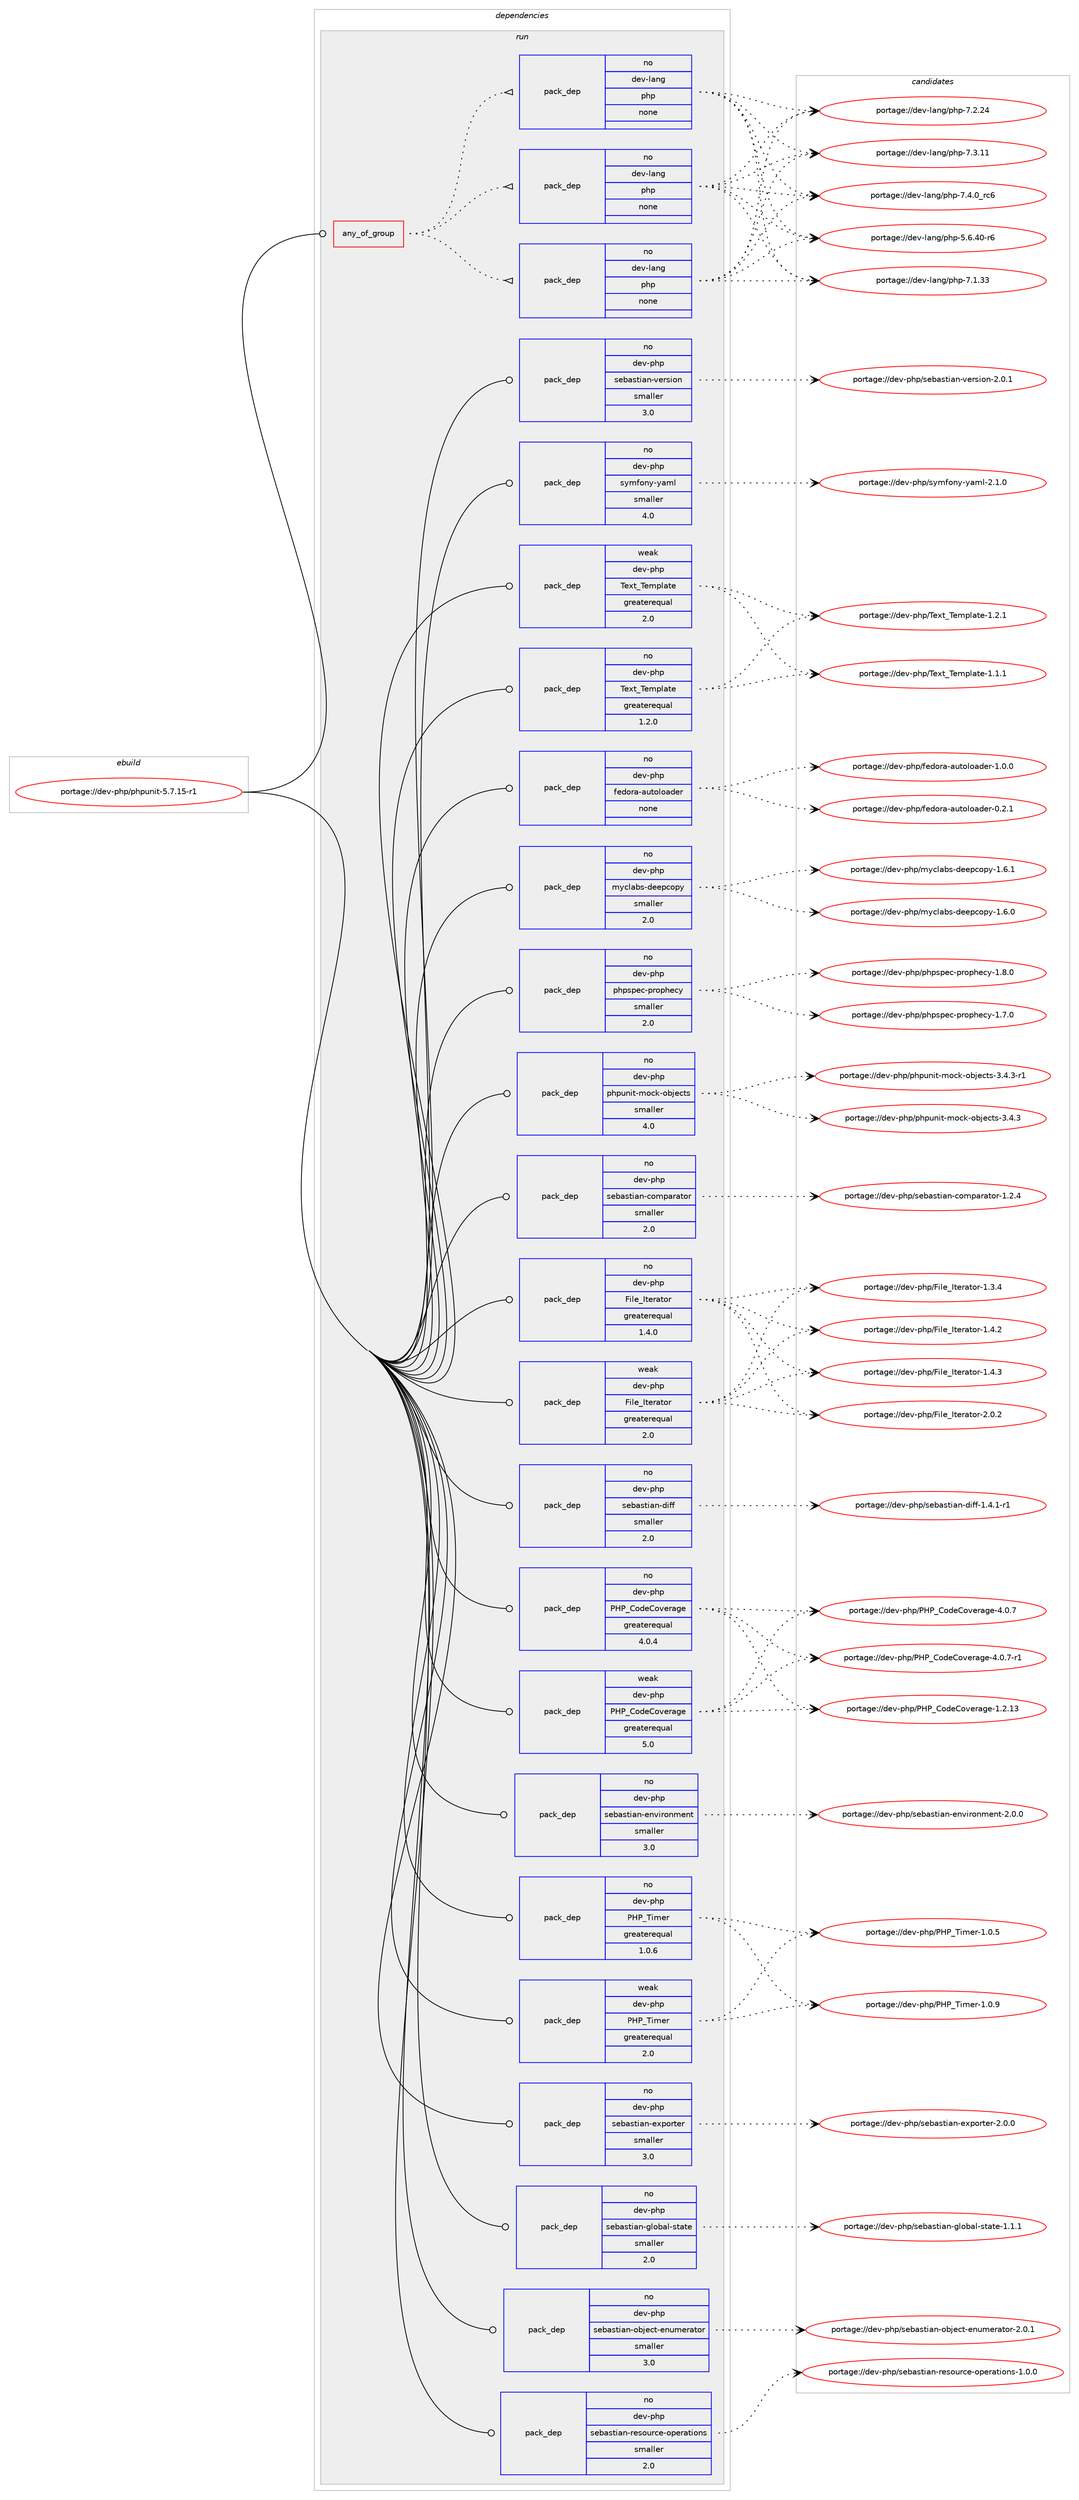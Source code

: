 digraph prolog {

# *************
# Graph options
# *************

newrank=true;
concentrate=true;
compound=true;
graph [rankdir=LR,fontname=Helvetica,fontsize=10,ranksep=1.5];#, ranksep=2.5, nodesep=0.2];
edge  [arrowhead=vee];
node  [fontname=Helvetica,fontsize=10];

# **********
# The ebuild
# **********

subgraph cluster_leftcol {
color=gray;
rank=same;
label=<<i>ebuild</i>>;
id [label="portage://dev-php/phpunit-5.7.15-r1", color=red, width=4, href="../dev-php/phpunit-5.7.15-r1.svg"];
}

# ****************
# The dependencies
# ****************

subgraph cluster_midcol {
color=gray;
label=<<i>dependencies</i>>;
subgraph cluster_compile {
fillcolor="#eeeeee";
style=filled;
label=<<i>compile</i>>;
}
subgraph cluster_compileandrun {
fillcolor="#eeeeee";
style=filled;
label=<<i>compile and run</i>>;
}
subgraph cluster_run {
fillcolor="#eeeeee";
style=filled;
label=<<i>run</i>>;
subgraph any3220 {
dependency126606 [label=<<TABLE BORDER="0" CELLBORDER="1" CELLSPACING="0" CELLPADDING="4"><TR><TD CELLPADDING="10">any_of_group</TD></TR></TABLE>>, shape=none, color=red];subgraph pack98664 {
dependency126607 [label=<<TABLE BORDER="0" CELLBORDER="1" CELLSPACING="0" CELLPADDING="4" WIDTH="220"><TR><TD ROWSPAN="6" CELLPADDING="30">pack_dep</TD></TR><TR><TD WIDTH="110">no</TD></TR><TR><TD>dev-lang</TD></TR><TR><TD>php</TD></TR><TR><TD>none</TD></TR><TR><TD></TD></TR></TABLE>>, shape=none, color=blue];
}
dependency126606:e -> dependency126607:w [weight=20,style="dotted",arrowhead="oinv"];
subgraph pack98665 {
dependency126608 [label=<<TABLE BORDER="0" CELLBORDER="1" CELLSPACING="0" CELLPADDING="4" WIDTH="220"><TR><TD ROWSPAN="6" CELLPADDING="30">pack_dep</TD></TR><TR><TD WIDTH="110">no</TD></TR><TR><TD>dev-lang</TD></TR><TR><TD>php</TD></TR><TR><TD>none</TD></TR><TR><TD></TD></TR></TABLE>>, shape=none, color=blue];
}
dependency126606:e -> dependency126608:w [weight=20,style="dotted",arrowhead="oinv"];
subgraph pack98666 {
dependency126609 [label=<<TABLE BORDER="0" CELLBORDER="1" CELLSPACING="0" CELLPADDING="4" WIDTH="220"><TR><TD ROWSPAN="6" CELLPADDING="30">pack_dep</TD></TR><TR><TD WIDTH="110">no</TD></TR><TR><TD>dev-lang</TD></TR><TR><TD>php</TD></TR><TR><TD>none</TD></TR><TR><TD></TD></TR></TABLE>>, shape=none, color=blue];
}
dependency126606:e -> dependency126609:w [weight=20,style="dotted",arrowhead="oinv"];
}
id:e -> dependency126606:w [weight=20,style="solid",arrowhead="odot"];
subgraph pack98667 {
dependency126610 [label=<<TABLE BORDER="0" CELLBORDER="1" CELLSPACING="0" CELLPADDING="4" WIDTH="220"><TR><TD ROWSPAN="6" CELLPADDING="30">pack_dep</TD></TR><TR><TD WIDTH="110">no</TD></TR><TR><TD>dev-php</TD></TR><TR><TD>File_Iterator</TD></TR><TR><TD>greaterequal</TD></TR><TR><TD>1.4.0</TD></TR></TABLE>>, shape=none, color=blue];
}
id:e -> dependency126610:w [weight=20,style="solid",arrowhead="odot"];
subgraph pack98668 {
dependency126611 [label=<<TABLE BORDER="0" CELLBORDER="1" CELLSPACING="0" CELLPADDING="4" WIDTH="220"><TR><TD ROWSPAN="6" CELLPADDING="30">pack_dep</TD></TR><TR><TD WIDTH="110">no</TD></TR><TR><TD>dev-php</TD></TR><TR><TD>PHP_CodeCoverage</TD></TR><TR><TD>greaterequal</TD></TR><TR><TD>4.0.4</TD></TR></TABLE>>, shape=none, color=blue];
}
id:e -> dependency126611:w [weight=20,style="solid",arrowhead="odot"];
subgraph pack98669 {
dependency126612 [label=<<TABLE BORDER="0" CELLBORDER="1" CELLSPACING="0" CELLPADDING="4" WIDTH="220"><TR><TD ROWSPAN="6" CELLPADDING="30">pack_dep</TD></TR><TR><TD WIDTH="110">no</TD></TR><TR><TD>dev-php</TD></TR><TR><TD>PHP_Timer</TD></TR><TR><TD>greaterequal</TD></TR><TR><TD>1.0.6</TD></TR></TABLE>>, shape=none, color=blue];
}
id:e -> dependency126612:w [weight=20,style="solid",arrowhead="odot"];
subgraph pack98670 {
dependency126613 [label=<<TABLE BORDER="0" CELLBORDER="1" CELLSPACING="0" CELLPADDING="4" WIDTH="220"><TR><TD ROWSPAN="6" CELLPADDING="30">pack_dep</TD></TR><TR><TD WIDTH="110">no</TD></TR><TR><TD>dev-php</TD></TR><TR><TD>Text_Template</TD></TR><TR><TD>greaterequal</TD></TR><TR><TD>1.2.0</TD></TR></TABLE>>, shape=none, color=blue];
}
id:e -> dependency126613:w [weight=20,style="solid",arrowhead="odot"];
subgraph pack98671 {
dependency126614 [label=<<TABLE BORDER="0" CELLBORDER="1" CELLSPACING="0" CELLPADDING="4" WIDTH="220"><TR><TD ROWSPAN="6" CELLPADDING="30">pack_dep</TD></TR><TR><TD WIDTH="110">no</TD></TR><TR><TD>dev-php</TD></TR><TR><TD>fedora-autoloader</TD></TR><TR><TD>none</TD></TR><TR><TD></TD></TR></TABLE>>, shape=none, color=blue];
}
id:e -> dependency126614:w [weight=20,style="solid",arrowhead="odot"];
subgraph pack98672 {
dependency126615 [label=<<TABLE BORDER="0" CELLBORDER="1" CELLSPACING="0" CELLPADDING="4" WIDTH="220"><TR><TD ROWSPAN="6" CELLPADDING="30">pack_dep</TD></TR><TR><TD WIDTH="110">no</TD></TR><TR><TD>dev-php</TD></TR><TR><TD>myclabs-deepcopy</TD></TR><TR><TD>smaller</TD></TR><TR><TD>2.0</TD></TR></TABLE>>, shape=none, color=blue];
}
id:e -> dependency126615:w [weight=20,style="solid",arrowhead="odot"];
subgraph pack98673 {
dependency126616 [label=<<TABLE BORDER="0" CELLBORDER="1" CELLSPACING="0" CELLPADDING="4" WIDTH="220"><TR><TD ROWSPAN="6" CELLPADDING="30">pack_dep</TD></TR><TR><TD WIDTH="110">no</TD></TR><TR><TD>dev-php</TD></TR><TR><TD>phpspec-prophecy</TD></TR><TR><TD>smaller</TD></TR><TR><TD>2.0</TD></TR></TABLE>>, shape=none, color=blue];
}
id:e -> dependency126616:w [weight=20,style="solid",arrowhead="odot"];
subgraph pack98674 {
dependency126617 [label=<<TABLE BORDER="0" CELLBORDER="1" CELLSPACING="0" CELLPADDING="4" WIDTH="220"><TR><TD ROWSPAN="6" CELLPADDING="30">pack_dep</TD></TR><TR><TD WIDTH="110">no</TD></TR><TR><TD>dev-php</TD></TR><TR><TD>phpunit-mock-objects</TD></TR><TR><TD>smaller</TD></TR><TR><TD>4.0</TD></TR></TABLE>>, shape=none, color=blue];
}
id:e -> dependency126617:w [weight=20,style="solid",arrowhead="odot"];
subgraph pack98675 {
dependency126618 [label=<<TABLE BORDER="0" CELLBORDER="1" CELLSPACING="0" CELLPADDING="4" WIDTH="220"><TR><TD ROWSPAN="6" CELLPADDING="30">pack_dep</TD></TR><TR><TD WIDTH="110">no</TD></TR><TR><TD>dev-php</TD></TR><TR><TD>sebastian-comparator</TD></TR><TR><TD>smaller</TD></TR><TR><TD>2.0</TD></TR></TABLE>>, shape=none, color=blue];
}
id:e -> dependency126618:w [weight=20,style="solid",arrowhead="odot"];
subgraph pack98676 {
dependency126619 [label=<<TABLE BORDER="0" CELLBORDER="1" CELLSPACING="0" CELLPADDING="4" WIDTH="220"><TR><TD ROWSPAN="6" CELLPADDING="30">pack_dep</TD></TR><TR><TD WIDTH="110">no</TD></TR><TR><TD>dev-php</TD></TR><TR><TD>sebastian-diff</TD></TR><TR><TD>smaller</TD></TR><TR><TD>2.0</TD></TR></TABLE>>, shape=none, color=blue];
}
id:e -> dependency126619:w [weight=20,style="solid",arrowhead="odot"];
subgraph pack98677 {
dependency126620 [label=<<TABLE BORDER="0" CELLBORDER="1" CELLSPACING="0" CELLPADDING="4" WIDTH="220"><TR><TD ROWSPAN="6" CELLPADDING="30">pack_dep</TD></TR><TR><TD WIDTH="110">no</TD></TR><TR><TD>dev-php</TD></TR><TR><TD>sebastian-environment</TD></TR><TR><TD>smaller</TD></TR><TR><TD>3.0</TD></TR></TABLE>>, shape=none, color=blue];
}
id:e -> dependency126620:w [weight=20,style="solid",arrowhead="odot"];
subgraph pack98678 {
dependency126621 [label=<<TABLE BORDER="0" CELLBORDER="1" CELLSPACING="0" CELLPADDING="4" WIDTH="220"><TR><TD ROWSPAN="6" CELLPADDING="30">pack_dep</TD></TR><TR><TD WIDTH="110">no</TD></TR><TR><TD>dev-php</TD></TR><TR><TD>sebastian-exporter</TD></TR><TR><TD>smaller</TD></TR><TR><TD>3.0</TD></TR></TABLE>>, shape=none, color=blue];
}
id:e -> dependency126621:w [weight=20,style="solid",arrowhead="odot"];
subgraph pack98679 {
dependency126622 [label=<<TABLE BORDER="0" CELLBORDER="1" CELLSPACING="0" CELLPADDING="4" WIDTH="220"><TR><TD ROWSPAN="6" CELLPADDING="30">pack_dep</TD></TR><TR><TD WIDTH="110">no</TD></TR><TR><TD>dev-php</TD></TR><TR><TD>sebastian-global-state</TD></TR><TR><TD>smaller</TD></TR><TR><TD>2.0</TD></TR></TABLE>>, shape=none, color=blue];
}
id:e -> dependency126622:w [weight=20,style="solid",arrowhead="odot"];
subgraph pack98680 {
dependency126623 [label=<<TABLE BORDER="0" CELLBORDER="1" CELLSPACING="0" CELLPADDING="4" WIDTH="220"><TR><TD ROWSPAN="6" CELLPADDING="30">pack_dep</TD></TR><TR><TD WIDTH="110">no</TD></TR><TR><TD>dev-php</TD></TR><TR><TD>sebastian-object-enumerator</TD></TR><TR><TD>smaller</TD></TR><TR><TD>3.0</TD></TR></TABLE>>, shape=none, color=blue];
}
id:e -> dependency126623:w [weight=20,style="solid",arrowhead="odot"];
subgraph pack98681 {
dependency126624 [label=<<TABLE BORDER="0" CELLBORDER="1" CELLSPACING="0" CELLPADDING="4" WIDTH="220"><TR><TD ROWSPAN="6" CELLPADDING="30">pack_dep</TD></TR><TR><TD WIDTH="110">no</TD></TR><TR><TD>dev-php</TD></TR><TR><TD>sebastian-resource-operations</TD></TR><TR><TD>smaller</TD></TR><TR><TD>2.0</TD></TR></TABLE>>, shape=none, color=blue];
}
id:e -> dependency126624:w [weight=20,style="solid",arrowhead="odot"];
subgraph pack98682 {
dependency126625 [label=<<TABLE BORDER="0" CELLBORDER="1" CELLSPACING="0" CELLPADDING="4" WIDTH="220"><TR><TD ROWSPAN="6" CELLPADDING="30">pack_dep</TD></TR><TR><TD WIDTH="110">no</TD></TR><TR><TD>dev-php</TD></TR><TR><TD>sebastian-version</TD></TR><TR><TD>smaller</TD></TR><TR><TD>3.0</TD></TR></TABLE>>, shape=none, color=blue];
}
id:e -> dependency126625:w [weight=20,style="solid",arrowhead="odot"];
subgraph pack98683 {
dependency126626 [label=<<TABLE BORDER="0" CELLBORDER="1" CELLSPACING="0" CELLPADDING="4" WIDTH="220"><TR><TD ROWSPAN="6" CELLPADDING="30">pack_dep</TD></TR><TR><TD WIDTH="110">no</TD></TR><TR><TD>dev-php</TD></TR><TR><TD>symfony-yaml</TD></TR><TR><TD>smaller</TD></TR><TR><TD>4.0</TD></TR></TABLE>>, shape=none, color=blue];
}
id:e -> dependency126626:w [weight=20,style="solid",arrowhead="odot"];
subgraph pack98684 {
dependency126627 [label=<<TABLE BORDER="0" CELLBORDER="1" CELLSPACING="0" CELLPADDING="4" WIDTH="220"><TR><TD ROWSPAN="6" CELLPADDING="30">pack_dep</TD></TR><TR><TD WIDTH="110">weak</TD></TR><TR><TD>dev-php</TD></TR><TR><TD>File_Iterator</TD></TR><TR><TD>greaterequal</TD></TR><TR><TD>2.0</TD></TR></TABLE>>, shape=none, color=blue];
}
id:e -> dependency126627:w [weight=20,style="solid",arrowhead="odot"];
subgraph pack98685 {
dependency126628 [label=<<TABLE BORDER="0" CELLBORDER="1" CELLSPACING="0" CELLPADDING="4" WIDTH="220"><TR><TD ROWSPAN="6" CELLPADDING="30">pack_dep</TD></TR><TR><TD WIDTH="110">weak</TD></TR><TR><TD>dev-php</TD></TR><TR><TD>PHP_CodeCoverage</TD></TR><TR><TD>greaterequal</TD></TR><TR><TD>5.0</TD></TR></TABLE>>, shape=none, color=blue];
}
id:e -> dependency126628:w [weight=20,style="solid",arrowhead="odot"];
subgraph pack98686 {
dependency126629 [label=<<TABLE BORDER="0" CELLBORDER="1" CELLSPACING="0" CELLPADDING="4" WIDTH="220"><TR><TD ROWSPAN="6" CELLPADDING="30">pack_dep</TD></TR><TR><TD WIDTH="110">weak</TD></TR><TR><TD>dev-php</TD></TR><TR><TD>PHP_Timer</TD></TR><TR><TD>greaterequal</TD></TR><TR><TD>2.0</TD></TR></TABLE>>, shape=none, color=blue];
}
id:e -> dependency126629:w [weight=20,style="solid",arrowhead="odot"];
subgraph pack98687 {
dependency126630 [label=<<TABLE BORDER="0" CELLBORDER="1" CELLSPACING="0" CELLPADDING="4" WIDTH="220"><TR><TD ROWSPAN="6" CELLPADDING="30">pack_dep</TD></TR><TR><TD WIDTH="110">weak</TD></TR><TR><TD>dev-php</TD></TR><TR><TD>Text_Template</TD></TR><TR><TD>greaterequal</TD></TR><TR><TD>2.0</TD></TR></TABLE>>, shape=none, color=blue];
}
id:e -> dependency126630:w [weight=20,style="solid",arrowhead="odot"];
}
}

# **************
# The candidates
# **************

subgraph cluster_choices {
rank=same;
color=gray;
label=<<i>candidates</i>>;

subgraph choice98664 {
color=black;
nodesep=1;
choiceportage100101118451089711010347112104112455346544652484511454 [label="portage://dev-lang/php-5.6.40-r6", color=red, width=4,href="../dev-lang/php-5.6.40-r6.svg"];
choiceportage10010111845108971101034711210411245554649465151 [label="portage://dev-lang/php-7.1.33", color=red, width=4,href="../dev-lang/php-7.1.33.svg"];
choiceportage10010111845108971101034711210411245554650465052 [label="portage://dev-lang/php-7.2.24", color=red, width=4,href="../dev-lang/php-7.2.24.svg"];
choiceportage10010111845108971101034711210411245554651464949 [label="portage://dev-lang/php-7.3.11", color=red, width=4,href="../dev-lang/php-7.3.11.svg"];
choiceportage100101118451089711010347112104112455546524648951149954 [label="portage://dev-lang/php-7.4.0_rc6", color=red, width=4,href="../dev-lang/php-7.4.0_rc6.svg"];
dependency126607:e -> choiceportage100101118451089711010347112104112455346544652484511454:w [style=dotted,weight="100"];
dependency126607:e -> choiceportage10010111845108971101034711210411245554649465151:w [style=dotted,weight="100"];
dependency126607:e -> choiceportage10010111845108971101034711210411245554650465052:w [style=dotted,weight="100"];
dependency126607:e -> choiceportage10010111845108971101034711210411245554651464949:w [style=dotted,weight="100"];
dependency126607:e -> choiceportage100101118451089711010347112104112455546524648951149954:w [style=dotted,weight="100"];
}
subgraph choice98665 {
color=black;
nodesep=1;
choiceportage100101118451089711010347112104112455346544652484511454 [label="portage://dev-lang/php-5.6.40-r6", color=red, width=4,href="../dev-lang/php-5.6.40-r6.svg"];
choiceportage10010111845108971101034711210411245554649465151 [label="portage://dev-lang/php-7.1.33", color=red, width=4,href="../dev-lang/php-7.1.33.svg"];
choiceportage10010111845108971101034711210411245554650465052 [label="portage://dev-lang/php-7.2.24", color=red, width=4,href="../dev-lang/php-7.2.24.svg"];
choiceportage10010111845108971101034711210411245554651464949 [label="portage://dev-lang/php-7.3.11", color=red, width=4,href="../dev-lang/php-7.3.11.svg"];
choiceportage100101118451089711010347112104112455546524648951149954 [label="portage://dev-lang/php-7.4.0_rc6", color=red, width=4,href="../dev-lang/php-7.4.0_rc6.svg"];
dependency126608:e -> choiceportage100101118451089711010347112104112455346544652484511454:w [style=dotted,weight="100"];
dependency126608:e -> choiceportage10010111845108971101034711210411245554649465151:w [style=dotted,weight="100"];
dependency126608:e -> choiceportage10010111845108971101034711210411245554650465052:w [style=dotted,weight="100"];
dependency126608:e -> choiceportage10010111845108971101034711210411245554651464949:w [style=dotted,weight="100"];
dependency126608:e -> choiceportage100101118451089711010347112104112455546524648951149954:w [style=dotted,weight="100"];
}
subgraph choice98666 {
color=black;
nodesep=1;
choiceportage100101118451089711010347112104112455346544652484511454 [label="portage://dev-lang/php-5.6.40-r6", color=red, width=4,href="../dev-lang/php-5.6.40-r6.svg"];
choiceportage10010111845108971101034711210411245554649465151 [label="portage://dev-lang/php-7.1.33", color=red, width=4,href="../dev-lang/php-7.1.33.svg"];
choiceportage10010111845108971101034711210411245554650465052 [label="portage://dev-lang/php-7.2.24", color=red, width=4,href="../dev-lang/php-7.2.24.svg"];
choiceportage10010111845108971101034711210411245554651464949 [label="portage://dev-lang/php-7.3.11", color=red, width=4,href="../dev-lang/php-7.3.11.svg"];
choiceportage100101118451089711010347112104112455546524648951149954 [label="portage://dev-lang/php-7.4.0_rc6", color=red, width=4,href="../dev-lang/php-7.4.0_rc6.svg"];
dependency126609:e -> choiceportage100101118451089711010347112104112455346544652484511454:w [style=dotted,weight="100"];
dependency126609:e -> choiceportage10010111845108971101034711210411245554649465151:w [style=dotted,weight="100"];
dependency126609:e -> choiceportage10010111845108971101034711210411245554650465052:w [style=dotted,weight="100"];
dependency126609:e -> choiceportage10010111845108971101034711210411245554651464949:w [style=dotted,weight="100"];
dependency126609:e -> choiceportage100101118451089711010347112104112455546524648951149954:w [style=dotted,weight="100"];
}
subgraph choice98667 {
color=black;
nodesep=1;
choiceportage100101118451121041124770105108101957311610111497116111114454946514652 [label="portage://dev-php/File_Iterator-1.3.4", color=red, width=4,href="../dev-php/File_Iterator-1.3.4.svg"];
choiceportage100101118451121041124770105108101957311610111497116111114454946524650 [label="portage://dev-php/File_Iterator-1.4.2", color=red, width=4,href="../dev-php/File_Iterator-1.4.2.svg"];
choiceportage100101118451121041124770105108101957311610111497116111114454946524651 [label="portage://dev-php/File_Iterator-1.4.3", color=red, width=4,href="../dev-php/File_Iterator-1.4.3.svg"];
choiceportage100101118451121041124770105108101957311610111497116111114455046484650 [label="portage://dev-php/File_Iterator-2.0.2", color=red, width=4,href="../dev-php/File_Iterator-2.0.2.svg"];
dependency126610:e -> choiceportage100101118451121041124770105108101957311610111497116111114454946514652:w [style=dotted,weight="100"];
dependency126610:e -> choiceportage100101118451121041124770105108101957311610111497116111114454946524650:w [style=dotted,weight="100"];
dependency126610:e -> choiceportage100101118451121041124770105108101957311610111497116111114454946524651:w [style=dotted,weight="100"];
dependency126610:e -> choiceportage100101118451121041124770105108101957311610111497116111114455046484650:w [style=dotted,weight="100"];
}
subgraph choice98668 {
color=black;
nodesep=1;
choiceportage10010111845112104112478072809567111100101671111181011149710310145494650464951 [label="portage://dev-php/PHP_CodeCoverage-1.2.13", color=red, width=4,href="../dev-php/PHP_CodeCoverage-1.2.13.svg"];
choiceportage100101118451121041124780728095671111001016711111810111497103101455246484655 [label="portage://dev-php/PHP_CodeCoverage-4.0.7", color=red, width=4,href="../dev-php/PHP_CodeCoverage-4.0.7.svg"];
choiceportage1001011184511210411247807280956711110010167111118101114971031014552464846554511449 [label="portage://dev-php/PHP_CodeCoverage-4.0.7-r1", color=red, width=4,href="../dev-php/PHP_CodeCoverage-4.0.7-r1.svg"];
dependency126611:e -> choiceportage10010111845112104112478072809567111100101671111181011149710310145494650464951:w [style=dotted,weight="100"];
dependency126611:e -> choiceportage100101118451121041124780728095671111001016711111810111497103101455246484655:w [style=dotted,weight="100"];
dependency126611:e -> choiceportage1001011184511210411247807280956711110010167111118101114971031014552464846554511449:w [style=dotted,weight="100"];
}
subgraph choice98669 {
color=black;
nodesep=1;
choiceportage10010111845112104112478072809584105109101114454946484653 [label="portage://dev-php/PHP_Timer-1.0.5", color=red, width=4,href="../dev-php/PHP_Timer-1.0.5.svg"];
choiceportage10010111845112104112478072809584105109101114454946484657 [label="portage://dev-php/PHP_Timer-1.0.9", color=red, width=4,href="../dev-php/PHP_Timer-1.0.9.svg"];
dependency126612:e -> choiceportage10010111845112104112478072809584105109101114454946484653:w [style=dotted,weight="100"];
dependency126612:e -> choiceportage10010111845112104112478072809584105109101114454946484657:w [style=dotted,weight="100"];
}
subgraph choice98670 {
color=black;
nodesep=1;
choiceportage100101118451121041124784101120116958410110911210897116101454946494649 [label="portage://dev-php/Text_Template-1.1.1", color=red, width=4,href="../dev-php/Text_Template-1.1.1.svg"];
choiceportage100101118451121041124784101120116958410110911210897116101454946504649 [label="portage://dev-php/Text_Template-1.2.1", color=red, width=4,href="../dev-php/Text_Template-1.2.1.svg"];
dependency126613:e -> choiceportage100101118451121041124784101120116958410110911210897116101454946494649:w [style=dotted,weight="100"];
dependency126613:e -> choiceportage100101118451121041124784101120116958410110911210897116101454946504649:w [style=dotted,weight="100"];
}
subgraph choice98671 {
color=black;
nodesep=1;
choiceportage100101118451121041124710210110011111497459711711611110811197100101114454846504649 [label="portage://dev-php/fedora-autoloader-0.2.1", color=red, width=4,href="../dev-php/fedora-autoloader-0.2.1.svg"];
choiceportage100101118451121041124710210110011111497459711711611110811197100101114454946484648 [label="portage://dev-php/fedora-autoloader-1.0.0", color=red, width=4,href="../dev-php/fedora-autoloader-1.0.0.svg"];
dependency126614:e -> choiceportage100101118451121041124710210110011111497459711711611110811197100101114454846504649:w [style=dotted,weight="100"];
dependency126614:e -> choiceportage100101118451121041124710210110011111497459711711611110811197100101114454946484648:w [style=dotted,weight="100"];
}
subgraph choice98672 {
color=black;
nodesep=1;
choiceportage10010111845112104112471091219910897981154510010110111299111112121454946544648 [label="portage://dev-php/myclabs-deepcopy-1.6.0", color=red, width=4,href="../dev-php/myclabs-deepcopy-1.6.0.svg"];
choiceportage10010111845112104112471091219910897981154510010110111299111112121454946544649 [label="portage://dev-php/myclabs-deepcopy-1.6.1", color=red, width=4,href="../dev-php/myclabs-deepcopy-1.6.1.svg"];
dependency126615:e -> choiceportage10010111845112104112471091219910897981154510010110111299111112121454946544648:w [style=dotted,weight="100"];
dependency126615:e -> choiceportage10010111845112104112471091219910897981154510010110111299111112121454946544649:w [style=dotted,weight="100"];
}
subgraph choice98673 {
color=black;
nodesep=1;
choiceportage1001011184511210411247112104112115112101994511211411111210410199121454946554648 [label="portage://dev-php/phpspec-prophecy-1.7.0", color=red, width=4,href="../dev-php/phpspec-prophecy-1.7.0.svg"];
choiceportage1001011184511210411247112104112115112101994511211411111210410199121454946564648 [label="portage://dev-php/phpspec-prophecy-1.8.0", color=red, width=4,href="../dev-php/phpspec-prophecy-1.8.0.svg"];
dependency126616:e -> choiceportage1001011184511210411247112104112115112101994511211411111210410199121454946554648:w [style=dotted,weight="100"];
dependency126616:e -> choiceportage1001011184511210411247112104112115112101994511211411111210410199121454946564648:w [style=dotted,weight="100"];
}
subgraph choice98674 {
color=black;
nodesep=1;
choiceportage10010111845112104112471121041121171101051164510911199107451119810610199116115455146524651 [label="portage://dev-php/phpunit-mock-objects-3.4.3", color=red, width=4,href="../dev-php/phpunit-mock-objects-3.4.3.svg"];
choiceportage100101118451121041124711210411211711010511645109111991074511198106101991161154551465246514511449 [label="portage://dev-php/phpunit-mock-objects-3.4.3-r1", color=red, width=4,href="../dev-php/phpunit-mock-objects-3.4.3-r1.svg"];
dependency126617:e -> choiceportage10010111845112104112471121041121171101051164510911199107451119810610199116115455146524651:w [style=dotted,weight="100"];
dependency126617:e -> choiceportage100101118451121041124711210411211711010511645109111991074511198106101991161154551465246514511449:w [style=dotted,weight="100"];
}
subgraph choice98675 {
color=black;
nodesep=1;
choiceportage100101118451121041124711510198971151161059711045991111091129711497116111114454946504652 [label="portage://dev-php/sebastian-comparator-1.2.4", color=red, width=4,href="../dev-php/sebastian-comparator-1.2.4.svg"];
dependency126618:e -> choiceportage100101118451121041124711510198971151161059711045991111091129711497116111114454946504652:w [style=dotted,weight="100"];
}
subgraph choice98676 {
color=black;
nodesep=1;
choiceportage1001011184511210411247115101989711511610597110451001051021024549465246494511449 [label="portage://dev-php/sebastian-diff-1.4.1-r1", color=red, width=4,href="../dev-php/sebastian-diff-1.4.1-r1.svg"];
dependency126619:e -> choiceportage1001011184511210411247115101989711511610597110451001051021024549465246494511449:w [style=dotted,weight="100"];
}
subgraph choice98677 {
color=black;
nodesep=1;
choiceportage100101118451121041124711510198971151161059711045101110118105114111110109101110116455046484648 [label="portage://dev-php/sebastian-environment-2.0.0", color=red, width=4,href="../dev-php/sebastian-environment-2.0.0.svg"];
dependency126620:e -> choiceportage100101118451121041124711510198971151161059711045101110118105114111110109101110116455046484648:w [style=dotted,weight="100"];
}
subgraph choice98678 {
color=black;
nodesep=1;
choiceportage100101118451121041124711510198971151161059711045101120112111114116101114455046484648 [label="portage://dev-php/sebastian-exporter-2.0.0", color=red, width=4,href="../dev-php/sebastian-exporter-2.0.0.svg"];
dependency126621:e -> choiceportage100101118451121041124711510198971151161059711045101120112111114116101114455046484648:w [style=dotted,weight="100"];
}
subgraph choice98679 {
color=black;
nodesep=1;
choiceportage10010111845112104112471151019897115116105971104510310811198971084511511697116101454946494649 [label="portage://dev-php/sebastian-global-state-1.1.1", color=red, width=4,href="../dev-php/sebastian-global-state-1.1.1.svg"];
dependency126622:e -> choiceportage10010111845112104112471151019897115116105971104510310811198971084511511697116101454946494649:w [style=dotted,weight="100"];
}
subgraph choice98680 {
color=black;
nodesep=1;
choiceportage10010111845112104112471151019897115116105971104511198106101991164510111011710910111497116111114455046484649 [label="portage://dev-php/sebastian-object-enumerator-2.0.1", color=red, width=4,href="../dev-php/sebastian-object-enumerator-2.0.1.svg"];
dependency126623:e -> choiceportage10010111845112104112471151019897115116105971104511198106101991164510111011710910111497116111114455046484649:w [style=dotted,weight="100"];
}
subgraph choice98681 {
color=black;
nodesep=1;
choiceportage100101118451121041124711510198971151161059711045114101115111117114991014511111210111497116105111110115454946484648 [label="portage://dev-php/sebastian-resource-operations-1.0.0", color=red, width=4,href="../dev-php/sebastian-resource-operations-1.0.0.svg"];
dependency126624:e -> choiceportage100101118451121041124711510198971151161059711045114101115111117114991014511111210111497116105111110115454946484648:w [style=dotted,weight="100"];
}
subgraph choice98682 {
color=black;
nodesep=1;
choiceportage100101118451121041124711510198971151161059711045118101114115105111110455046484649 [label="portage://dev-php/sebastian-version-2.0.1", color=red, width=4,href="../dev-php/sebastian-version-2.0.1.svg"];
dependency126625:e -> choiceportage100101118451121041124711510198971151161059711045118101114115105111110455046484649:w [style=dotted,weight="100"];
}
subgraph choice98683 {
color=black;
nodesep=1;
choiceportage10010111845112104112471151211091021111101214512197109108455046494648 [label="portage://dev-php/symfony-yaml-2.1.0", color=red, width=4,href="../dev-php/symfony-yaml-2.1.0.svg"];
dependency126626:e -> choiceportage10010111845112104112471151211091021111101214512197109108455046494648:w [style=dotted,weight="100"];
}
subgraph choice98684 {
color=black;
nodesep=1;
choiceportage100101118451121041124770105108101957311610111497116111114454946514652 [label="portage://dev-php/File_Iterator-1.3.4", color=red, width=4,href="../dev-php/File_Iterator-1.3.4.svg"];
choiceportage100101118451121041124770105108101957311610111497116111114454946524650 [label="portage://dev-php/File_Iterator-1.4.2", color=red, width=4,href="../dev-php/File_Iterator-1.4.2.svg"];
choiceportage100101118451121041124770105108101957311610111497116111114454946524651 [label="portage://dev-php/File_Iterator-1.4.3", color=red, width=4,href="../dev-php/File_Iterator-1.4.3.svg"];
choiceportage100101118451121041124770105108101957311610111497116111114455046484650 [label="portage://dev-php/File_Iterator-2.0.2", color=red, width=4,href="../dev-php/File_Iterator-2.0.2.svg"];
dependency126627:e -> choiceportage100101118451121041124770105108101957311610111497116111114454946514652:w [style=dotted,weight="100"];
dependency126627:e -> choiceportage100101118451121041124770105108101957311610111497116111114454946524650:w [style=dotted,weight="100"];
dependency126627:e -> choiceportage100101118451121041124770105108101957311610111497116111114454946524651:w [style=dotted,weight="100"];
dependency126627:e -> choiceportage100101118451121041124770105108101957311610111497116111114455046484650:w [style=dotted,weight="100"];
}
subgraph choice98685 {
color=black;
nodesep=1;
choiceportage10010111845112104112478072809567111100101671111181011149710310145494650464951 [label="portage://dev-php/PHP_CodeCoverage-1.2.13", color=red, width=4,href="../dev-php/PHP_CodeCoverage-1.2.13.svg"];
choiceportage100101118451121041124780728095671111001016711111810111497103101455246484655 [label="portage://dev-php/PHP_CodeCoverage-4.0.7", color=red, width=4,href="../dev-php/PHP_CodeCoverage-4.0.7.svg"];
choiceportage1001011184511210411247807280956711110010167111118101114971031014552464846554511449 [label="portage://dev-php/PHP_CodeCoverage-4.0.7-r1", color=red, width=4,href="../dev-php/PHP_CodeCoverage-4.0.7-r1.svg"];
dependency126628:e -> choiceportage10010111845112104112478072809567111100101671111181011149710310145494650464951:w [style=dotted,weight="100"];
dependency126628:e -> choiceportage100101118451121041124780728095671111001016711111810111497103101455246484655:w [style=dotted,weight="100"];
dependency126628:e -> choiceportage1001011184511210411247807280956711110010167111118101114971031014552464846554511449:w [style=dotted,weight="100"];
}
subgraph choice98686 {
color=black;
nodesep=1;
choiceportage10010111845112104112478072809584105109101114454946484653 [label="portage://dev-php/PHP_Timer-1.0.5", color=red, width=4,href="../dev-php/PHP_Timer-1.0.5.svg"];
choiceportage10010111845112104112478072809584105109101114454946484657 [label="portage://dev-php/PHP_Timer-1.0.9", color=red, width=4,href="../dev-php/PHP_Timer-1.0.9.svg"];
dependency126629:e -> choiceportage10010111845112104112478072809584105109101114454946484653:w [style=dotted,weight="100"];
dependency126629:e -> choiceportage10010111845112104112478072809584105109101114454946484657:w [style=dotted,weight="100"];
}
subgraph choice98687 {
color=black;
nodesep=1;
choiceportage100101118451121041124784101120116958410110911210897116101454946494649 [label="portage://dev-php/Text_Template-1.1.1", color=red, width=4,href="../dev-php/Text_Template-1.1.1.svg"];
choiceportage100101118451121041124784101120116958410110911210897116101454946504649 [label="portage://dev-php/Text_Template-1.2.1", color=red, width=4,href="../dev-php/Text_Template-1.2.1.svg"];
dependency126630:e -> choiceportage100101118451121041124784101120116958410110911210897116101454946494649:w [style=dotted,weight="100"];
dependency126630:e -> choiceportage100101118451121041124784101120116958410110911210897116101454946504649:w [style=dotted,weight="100"];
}
}

}
